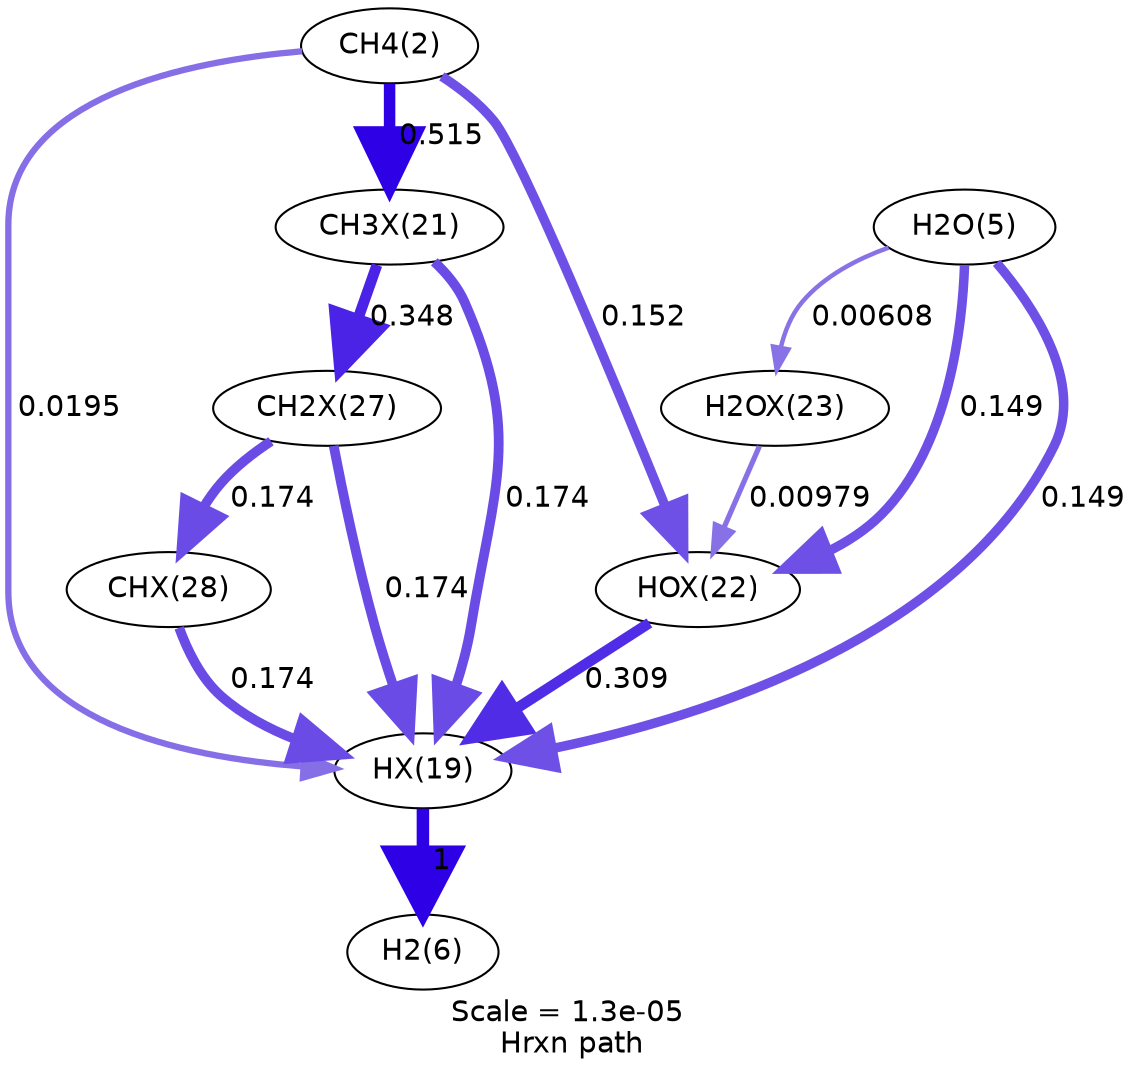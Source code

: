 digraph reaction_paths {
center=1;
s3 -> s28[fontname="Helvetica", penwidth=3.03, arrowsize=1.51, color="0.7, 0.52, 0.9"
, label=" 0.0195"];
s3 -> s31[fontname="Helvetica", penwidth=4.58, arrowsize=2.29, color="0.7, 0.652, 0.9"
, label=" 0.152"];
s3 -> s30[fontname="Helvetica", penwidth=5.5, arrowsize=2.75, color="0.7, 1.01, 0.9"
, label=" 0.515"];
s28 -> s7[fontname="Helvetica", penwidth=6, arrowsize=3, color="0.7, 1.5, 0.9"
, label=" 1"];
s31 -> s28[fontname="Helvetica", penwidth=5.11, arrowsize=2.56, color="0.7, 0.809, 0.9"
, label=" 0.309"];
s6 -> s28[fontname="Helvetica", penwidth=4.56, arrowsize=2.28, color="0.7, 0.649, 0.9"
, label=" 0.149"];
s30 -> s28[fontname="Helvetica", penwidth=4.68, arrowsize=2.34, color="0.7, 0.674, 0.9"
, label=" 0.174"];
s36 -> s28[fontname="Helvetica", penwidth=4.68, arrowsize=2.34, color="0.7, 0.674, 0.9"
, label=" 0.174"];
s37 -> s28[fontname="Helvetica", penwidth=4.68, arrowsize=2.34, color="0.7, 0.674, 0.9"
, label=" 0.174"];
s6 -> s31[fontname="Helvetica", penwidth=4.56, arrowsize=2.28, color="0.7, 0.649, 0.9"
, label=" 0.149"];
s32 -> s31[fontname="Helvetica", penwidth=2.51, arrowsize=1.25, color="0.7, 0.51, 0.9"
, label=" 0.00979"];
s6 -> s32[fontname="Helvetica", penwidth=2.15, arrowsize=1.07, color="0.7, 0.506, 0.9"
, label=" 0.00608"];
s30 -> s36[fontname="Helvetica", penwidth=5.2, arrowsize=2.6, color="0.7, 0.848, 0.9"
, label=" 0.348"];
s36 -> s37[fontname="Helvetica", penwidth=4.68, arrowsize=2.34, color="0.7, 0.674, 0.9"
, label=" 0.174"];
s3 [ fontname="Helvetica", label="CH4(2)"];
s6 [ fontname="Helvetica", label="H2O(5)"];
s7 [ fontname="Helvetica", label="H2(6)"];
s28 [ fontname="Helvetica", label="HX(19)"];
s30 [ fontname="Helvetica", label="CH3X(21)"];
s31 [ fontname="Helvetica", label="HOX(22)"];
s32 [ fontname="Helvetica", label="H2OX(23)"];
s36 [ fontname="Helvetica", label="CH2X(27)"];
s37 [ fontname="Helvetica", label="CHX(28)"];
 label = "Scale = 1.3e-05\l Hrxn path";
 fontname = "Helvetica";
}
